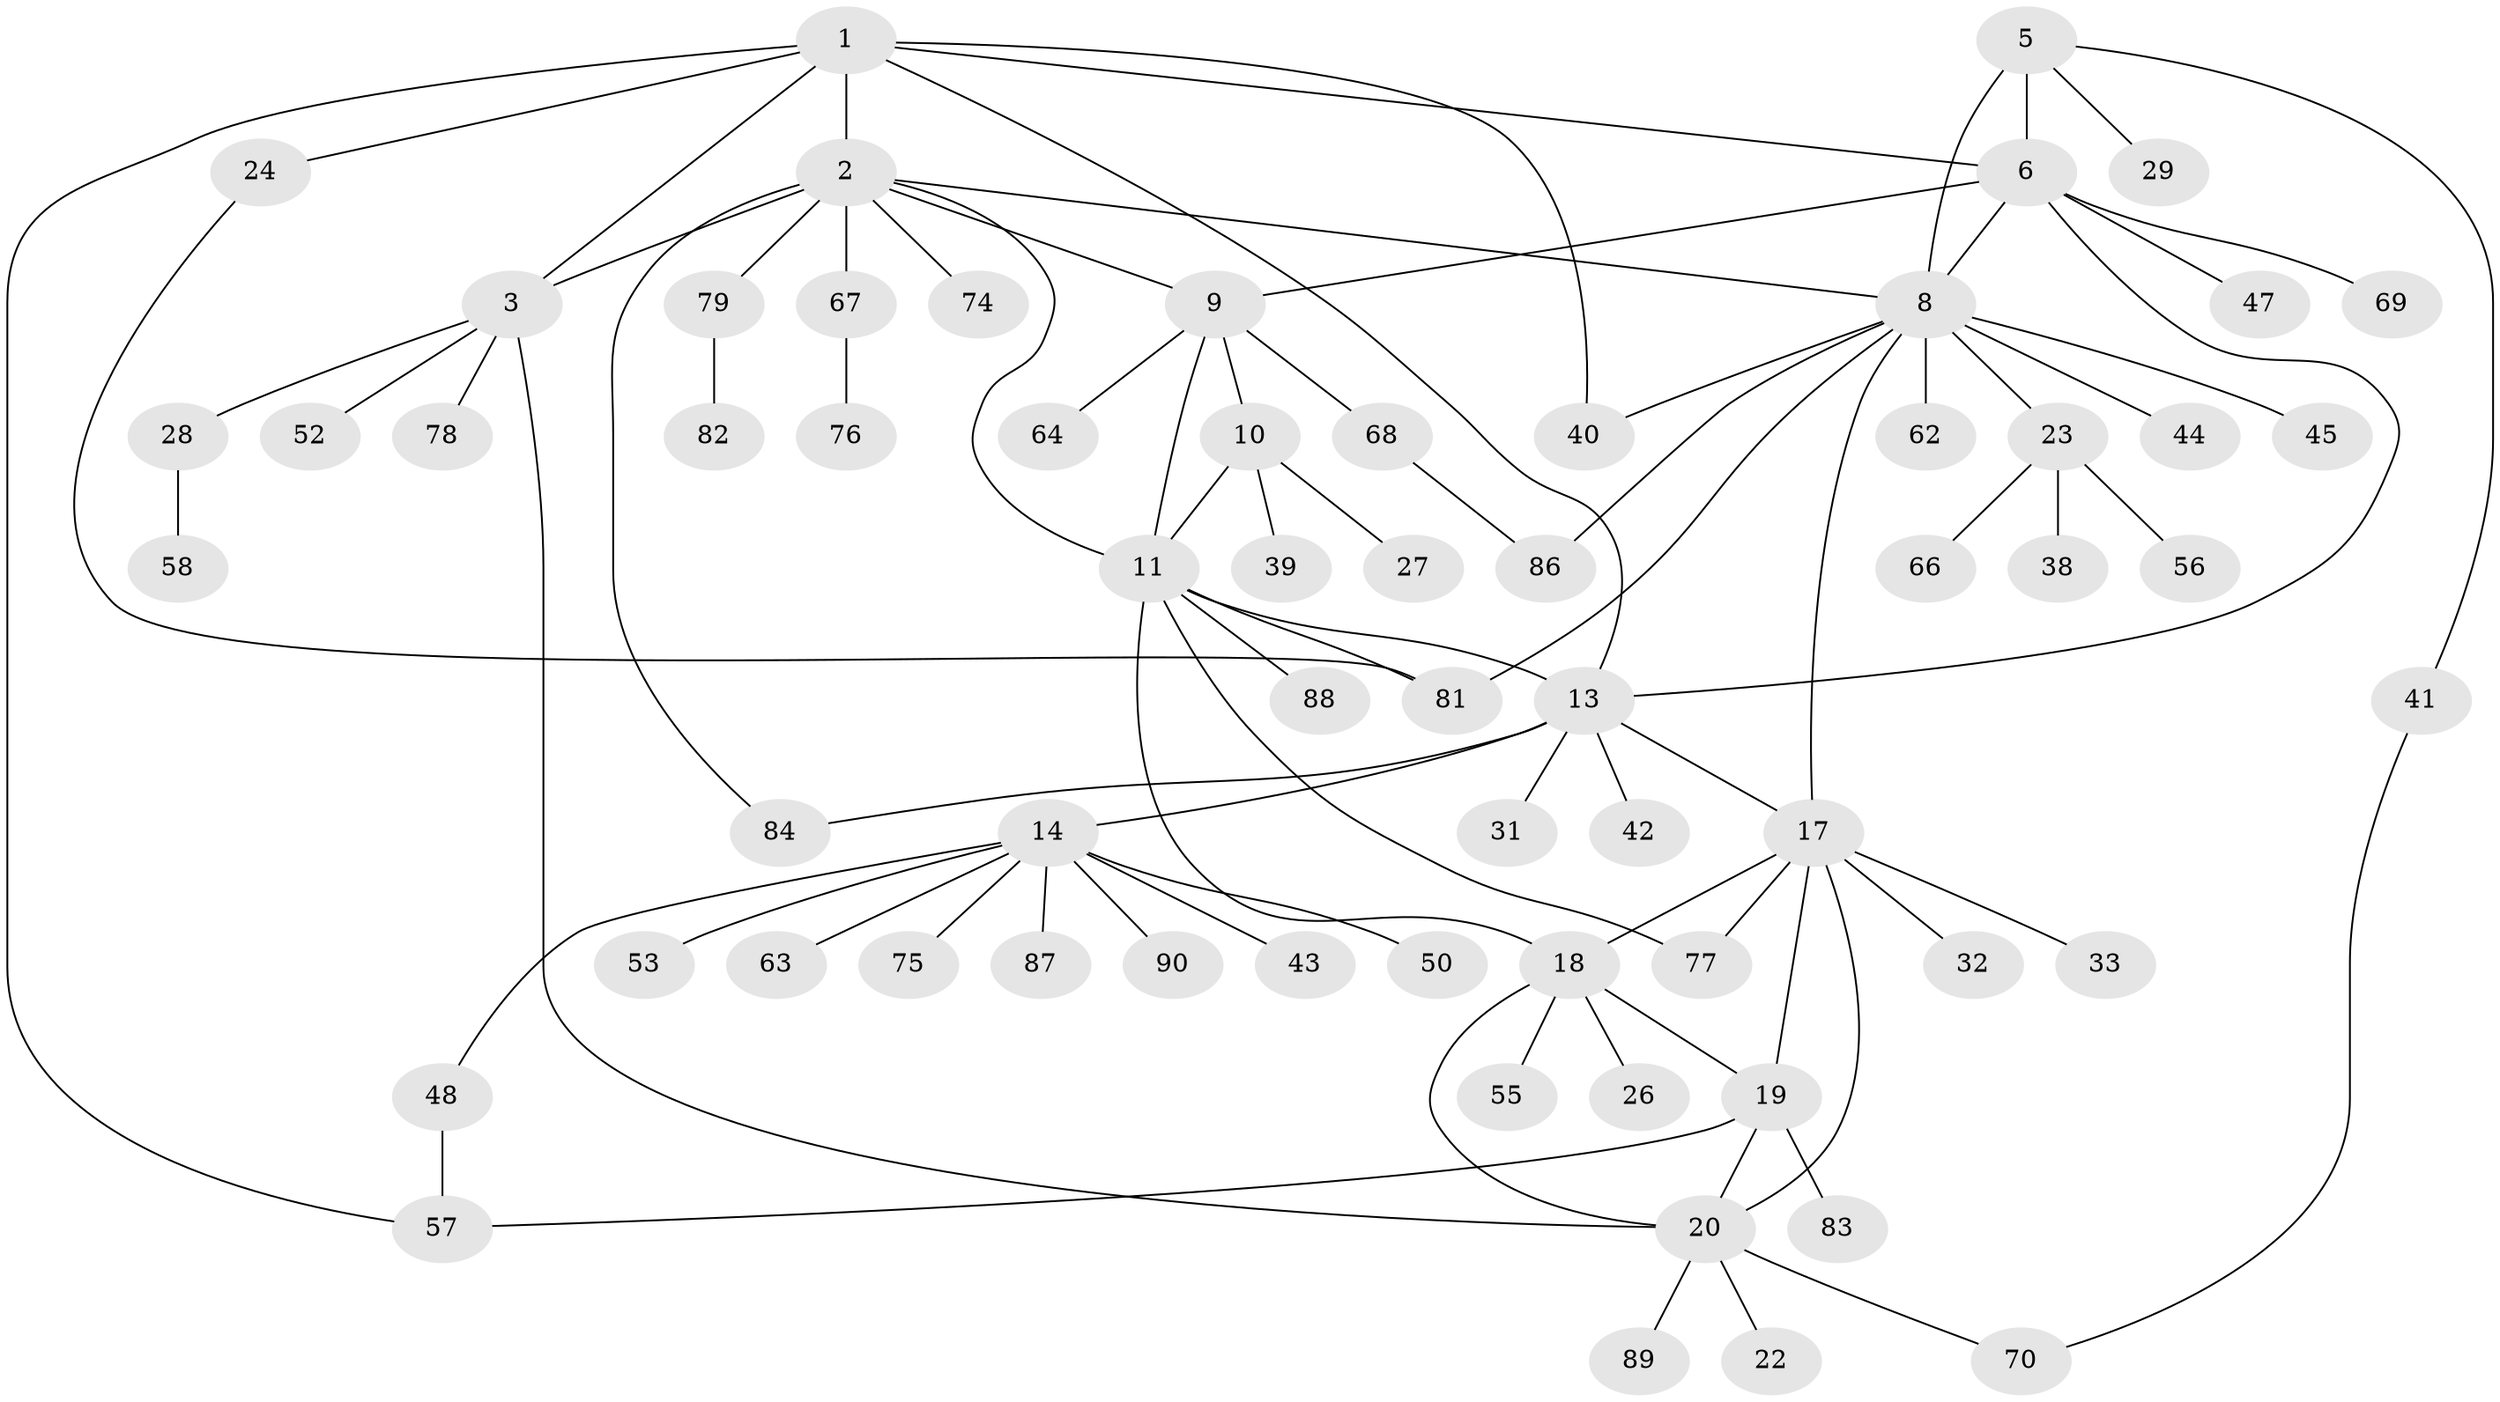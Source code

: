 // Generated by graph-tools (version 1.1) at 2025/24/03/03/25 07:24:14]
// undirected, 65 vertices, 87 edges
graph export_dot {
graph [start="1"]
  node [color=gray90,style=filled];
  1 [super="+4"];
  2 [super="+80"];
  3 [super="+46"];
  5 [super="+60"];
  6 [super="+7"];
  8 [super="+21"];
  9 [super="+12"];
  10 [super="+25"];
  11 [super="+35"];
  13 [super="+15"];
  14 [super="+16"];
  17 [super="+51"];
  18 [super="+49"];
  19 [super="+34"];
  20 [super="+30"];
  22 [super="+54"];
  23 [super="+37"];
  24 [super="+71"];
  26;
  27;
  28 [super="+36"];
  29;
  31;
  32;
  33;
  38;
  39 [super="+59"];
  40;
  41 [super="+61"];
  42 [super="+72"];
  43;
  44;
  45;
  47 [super="+73"];
  48;
  50;
  52;
  53;
  55;
  56;
  57 [super="+65"];
  58;
  62;
  63;
  64;
  66;
  67;
  68;
  69;
  70;
  74;
  75;
  76;
  77;
  78;
  79;
  81 [super="+85"];
  82;
  83;
  84;
  86;
  87;
  88;
  89;
  90;
  1 -- 2 [weight=2];
  1 -- 3 [weight=2];
  1 -- 13;
  1 -- 24;
  1 -- 40;
  1 -- 6;
  1 -- 57;
  2 -- 3;
  2 -- 9;
  2 -- 67;
  2 -- 74;
  2 -- 79;
  2 -- 84;
  2 -- 8;
  2 -- 11;
  3 -- 20;
  3 -- 28;
  3 -- 52;
  3 -- 78;
  5 -- 6 [weight=2];
  5 -- 8;
  5 -- 29;
  5 -- 41;
  6 -- 8 [weight=2];
  6 -- 47;
  6 -- 69;
  6 -- 13;
  6 -- 9;
  8 -- 17;
  8 -- 40;
  8 -- 45;
  8 -- 62;
  8 -- 86;
  8 -- 23;
  8 -- 44;
  8 -- 81;
  9 -- 10 [weight=2];
  9 -- 11 [weight=2];
  9 -- 64;
  9 -- 68;
  10 -- 11;
  10 -- 27;
  10 -- 39;
  11 -- 13;
  11 -- 18 [weight=2];
  11 -- 77;
  11 -- 81;
  11 -- 88;
  13 -- 14 [weight=4];
  13 -- 42;
  13 -- 84;
  13 -- 17;
  13 -- 31;
  14 -- 63;
  14 -- 75;
  14 -- 43;
  14 -- 48;
  14 -- 50;
  14 -- 53;
  14 -- 87;
  14 -- 90;
  17 -- 18;
  17 -- 19;
  17 -- 20;
  17 -- 32;
  17 -- 33;
  17 -- 77;
  18 -- 19;
  18 -- 20;
  18 -- 26;
  18 -- 55;
  19 -- 20;
  19 -- 83;
  19 -- 57;
  20 -- 22;
  20 -- 70;
  20 -- 89;
  23 -- 56;
  23 -- 66;
  23 -- 38;
  24 -- 81;
  28 -- 58;
  41 -- 70;
  48 -- 57;
  67 -- 76;
  68 -- 86;
  79 -- 82;
}
